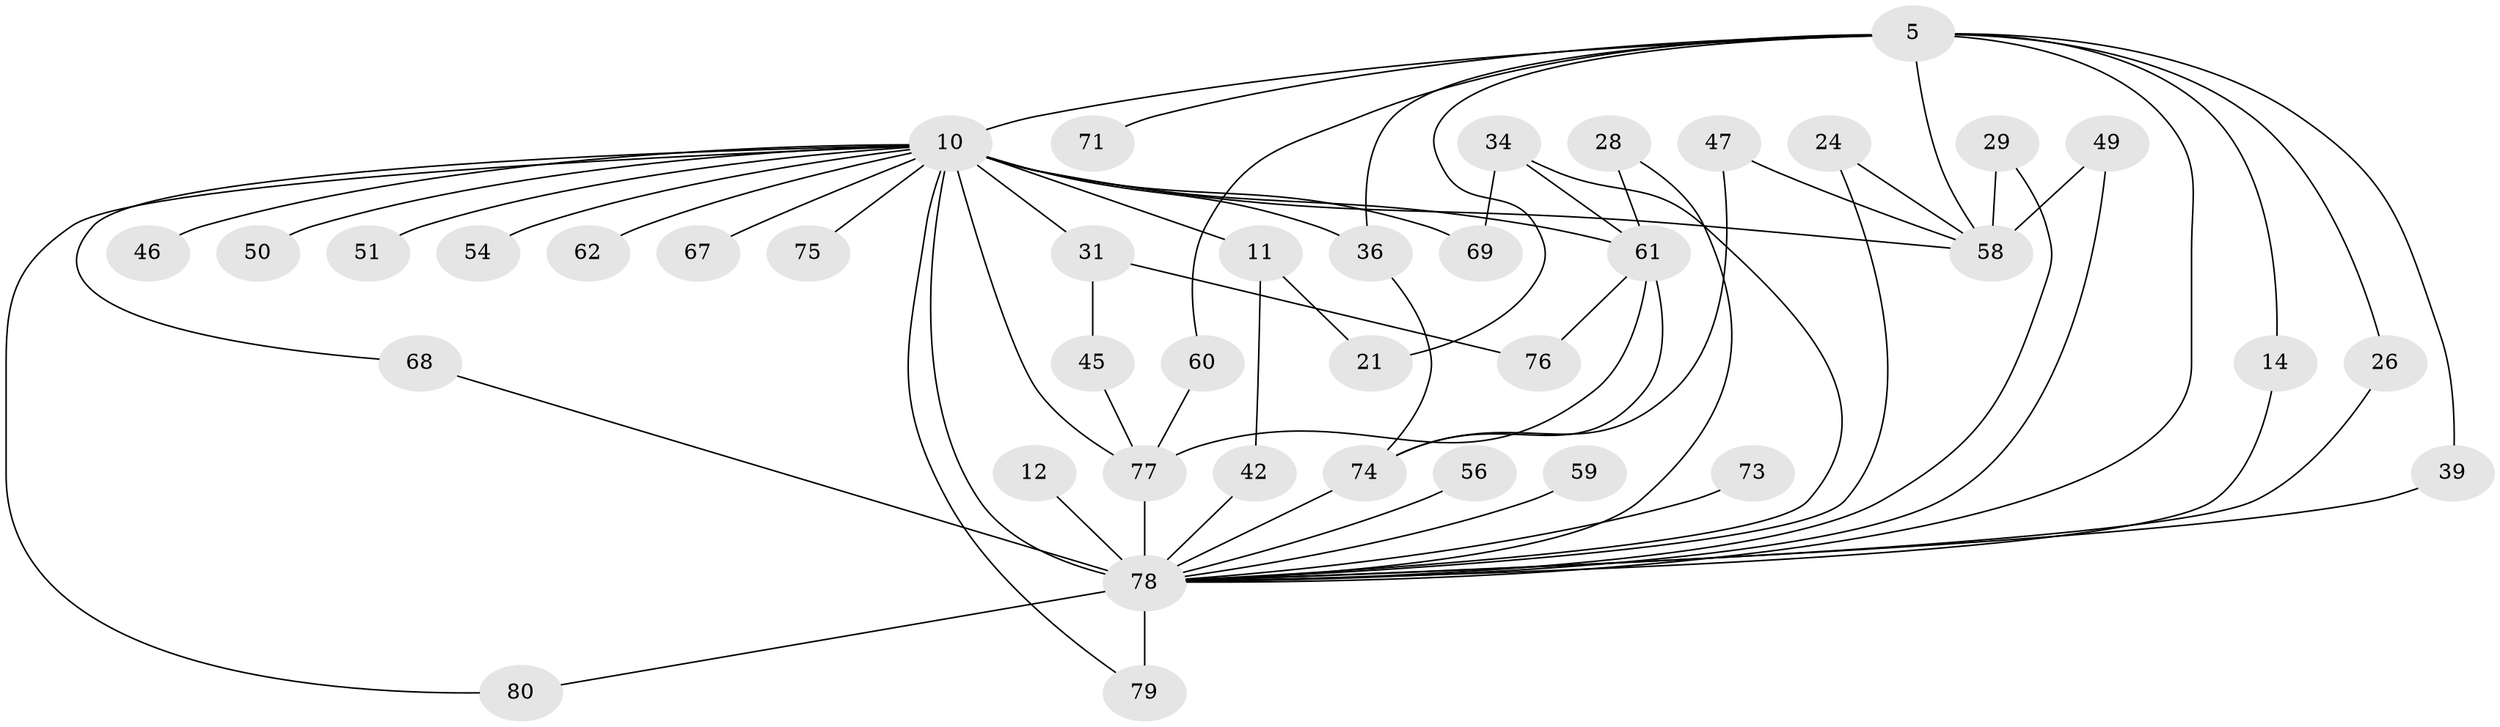 // original degree distribution, {21: 0.025, 19: 0.025, 16: 0.025, 15: 0.0375, 18: 0.0125, 4: 0.075, 3: 0.1875, 7: 0.025, 2: 0.525, 5: 0.025, 6: 0.0375}
// Generated by graph-tools (version 1.1) at 2025/45/03/09/25 04:45:08]
// undirected, 40 vertices, 64 edges
graph export_dot {
graph [start="1"]
  node [color=gray90,style=filled];
  5 [super="+3"];
  10 [super="+6+9"];
  11;
  12;
  14;
  21;
  24;
  26;
  28;
  29;
  31;
  34 [super="+19"];
  36 [super="+32"];
  39;
  42;
  45;
  46 [super="+18+37"];
  47;
  49;
  50;
  51;
  54;
  56;
  58 [super="+33"];
  59;
  60;
  61 [super="+53+13"];
  62;
  67;
  68;
  69;
  71;
  73;
  74 [super="+64"];
  75;
  76;
  77 [super="+25+65+57"];
  78 [super="+22+35+66+8"];
  79 [super="+43+40+30+52+70+72"];
  80;
  5 -- 10 [weight=8];
  5 -- 14;
  5 -- 21;
  5 -- 39;
  5 -- 71 [weight=2];
  5 -- 26;
  5 -- 36 [weight=2];
  5 -- 58 [weight=2];
  5 -- 60;
  5 -- 78 [weight=10];
  10 -- 51 [weight=2];
  10 -- 61 [weight=3];
  10 -- 75 [weight=2];
  10 -- 11 [weight=2];
  10 -- 54 [weight=2];
  10 -- 36;
  10 -- 67 [weight=2];
  10 -- 68;
  10 -- 69;
  10 -- 80;
  10 -- 31 [weight=2];
  10 -- 46 [weight=4];
  10 -- 50;
  10 -- 62;
  10 -- 78 [weight=21];
  10 -- 77;
  10 -- 79 [weight=4];
  10 -- 58 [weight=3];
  11 -- 21;
  11 -- 42;
  12 -- 78 [weight=3];
  14 -- 78;
  24 -- 58;
  24 -- 78;
  26 -- 78;
  28 -- 61;
  28 -- 78;
  29 -- 58;
  29 -- 78;
  31 -- 45;
  31 -- 76;
  34 -- 69;
  34 -- 61;
  34 -- 78 [weight=2];
  36 -- 74;
  39 -- 78;
  42 -- 78;
  45 -- 77;
  47 -- 74;
  47 -- 58;
  49 -- 58;
  49 -- 78;
  56 -- 78 [weight=2];
  59 -- 78 [weight=2];
  60 -- 77;
  61 -- 74;
  61 -- 76;
  61 -- 77;
  68 -- 78;
  73 -- 78;
  74 -- 78 [weight=4];
  77 -- 78 [weight=4];
  78 -- 79 [weight=6];
  78 -- 80;
}
